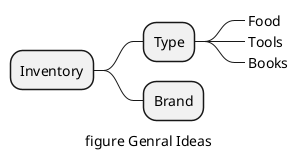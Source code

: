 @startmindmap
caption figure Genral Ideas

* Inventory
** Type
***_ Food
***_ Tools
***_ Books
** Brand

@endmindmap
